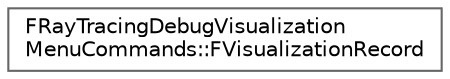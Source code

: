 digraph "Graphical Class Hierarchy"
{
 // INTERACTIVE_SVG=YES
 // LATEX_PDF_SIZE
  bgcolor="transparent";
  edge [fontname=Helvetica,fontsize=10,labelfontname=Helvetica,labelfontsize=10];
  node [fontname=Helvetica,fontsize=10,shape=box,height=0.2,width=0.4];
  rankdir="LR";
  Node0 [id="Node000000",label="FRayTracingDebugVisualization\lMenuCommands::FVisualizationRecord",height=0.2,width=0.4,color="grey40", fillcolor="white", style="filled",URL="$d1/da2/structFRayTracingDebugVisualizationMenuCommands_1_1FVisualizationRecord.html",tooltip=" "];
}
